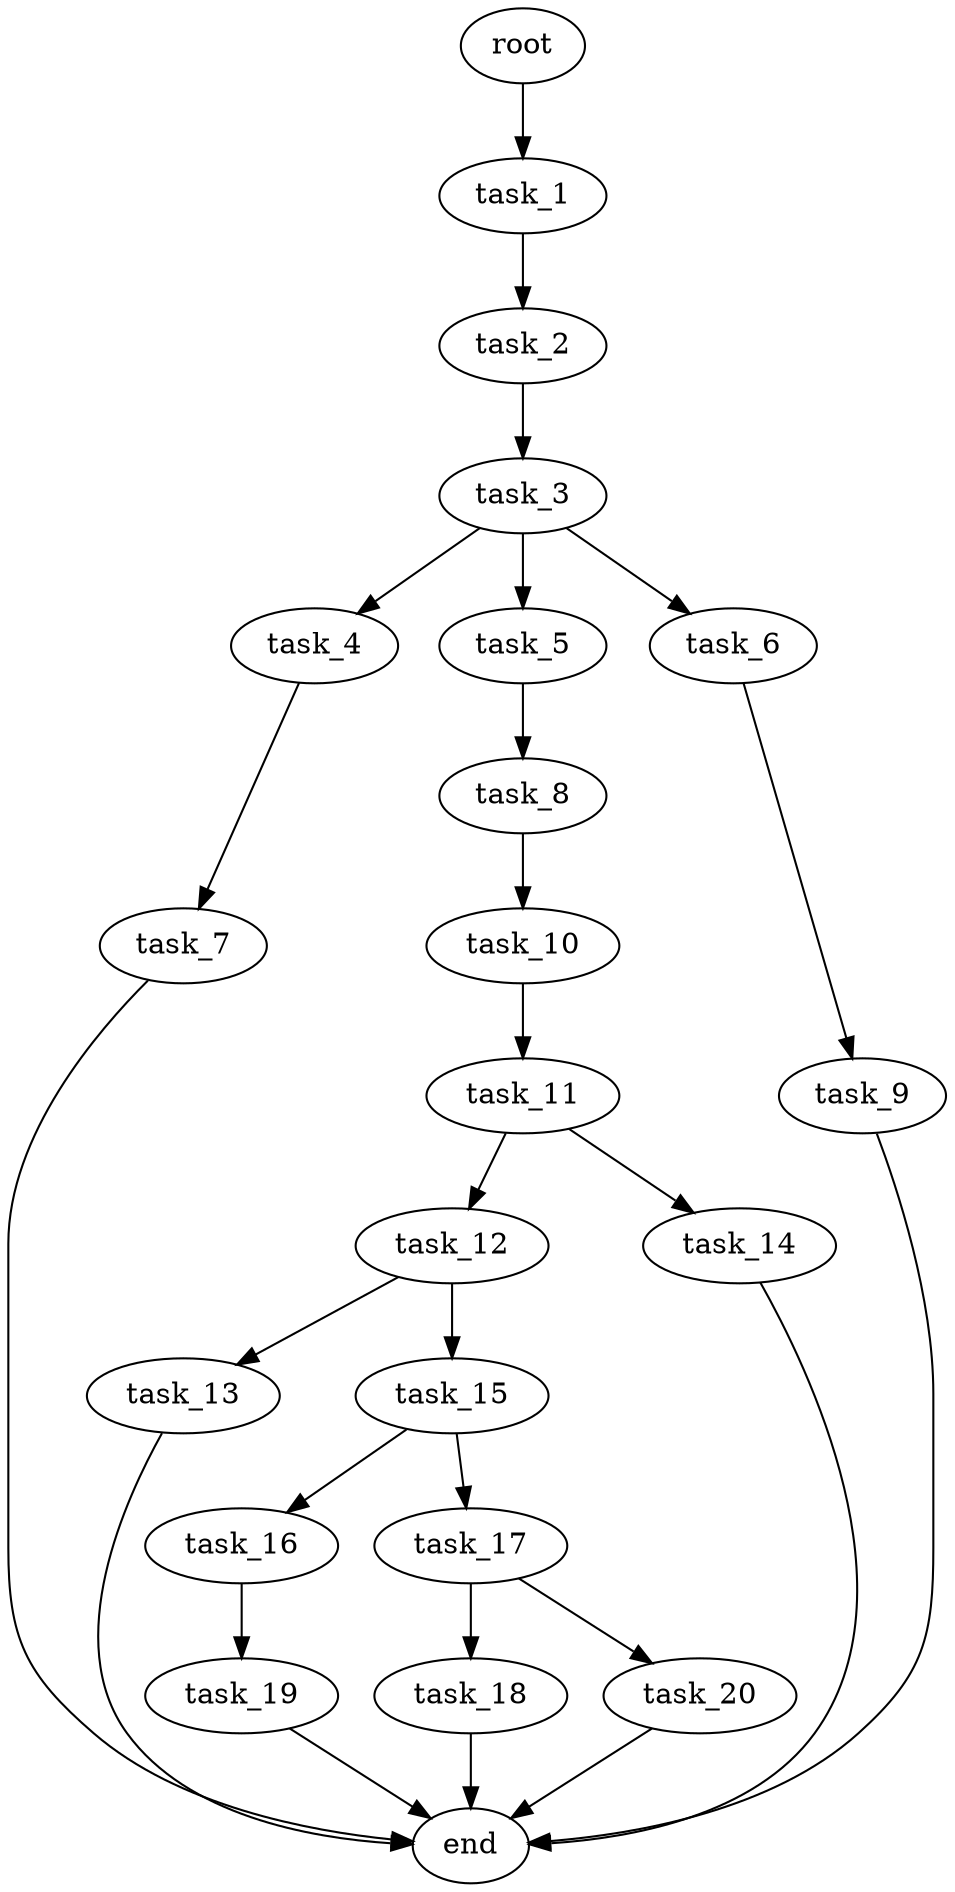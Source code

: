 digraph G {
  root [size="0.000000e+00"];
  task_1 [size="6.556527e+08"];
  task_2 [size="6.703681e+09"];
  task_3 [size="7.736049e+09"];
  task_4 [size="8.649644e+09"];
  task_5 [size="4.242670e+09"];
  task_6 [size="1.040164e+09"];
  task_7 [size="5.378004e+09"];
  task_8 [size="7.027726e+09"];
  task_9 [size="9.762263e+09"];
  task_10 [size="7.752292e+09"];
  task_11 [size="6.465965e+09"];
  task_12 [size="9.397571e+09"];
  task_13 [size="7.469161e+09"];
  task_14 [size="1.538392e+09"];
  task_15 [size="4.592793e+09"];
  task_16 [size="3.317822e+09"];
  task_17 [size="8.761215e+08"];
  task_18 [size="5.436264e+08"];
  task_19 [size="7.942354e+09"];
  task_20 [size="5.581284e+09"];
  end [size="0.000000e+00"];

  root -> task_1 [size="1.000000e-12"];
  task_1 -> task_2 [size="6.703681e+08"];
  task_2 -> task_3 [size="7.736049e+08"];
  task_3 -> task_4 [size="8.649644e+08"];
  task_3 -> task_5 [size="4.242670e+08"];
  task_3 -> task_6 [size="1.040164e+08"];
  task_4 -> task_7 [size="5.378004e+08"];
  task_5 -> task_8 [size="7.027726e+08"];
  task_6 -> task_9 [size="9.762263e+08"];
  task_7 -> end [size="1.000000e-12"];
  task_8 -> task_10 [size="7.752292e+08"];
  task_9 -> end [size="1.000000e-12"];
  task_10 -> task_11 [size="6.465965e+08"];
  task_11 -> task_12 [size="9.397571e+08"];
  task_11 -> task_14 [size="1.538392e+08"];
  task_12 -> task_13 [size="7.469161e+08"];
  task_12 -> task_15 [size="4.592793e+08"];
  task_13 -> end [size="1.000000e-12"];
  task_14 -> end [size="1.000000e-12"];
  task_15 -> task_16 [size="3.317822e+08"];
  task_15 -> task_17 [size="8.761215e+07"];
  task_16 -> task_19 [size="7.942354e+08"];
  task_17 -> task_18 [size="5.436264e+07"];
  task_17 -> task_20 [size="5.581284e+08"];
  task_18 -> end [size="1.000000e-12"];
  task_19 -> end [size="1.000000e-12"];
  task_20 -> end [size="1.000000e-12"];
}
